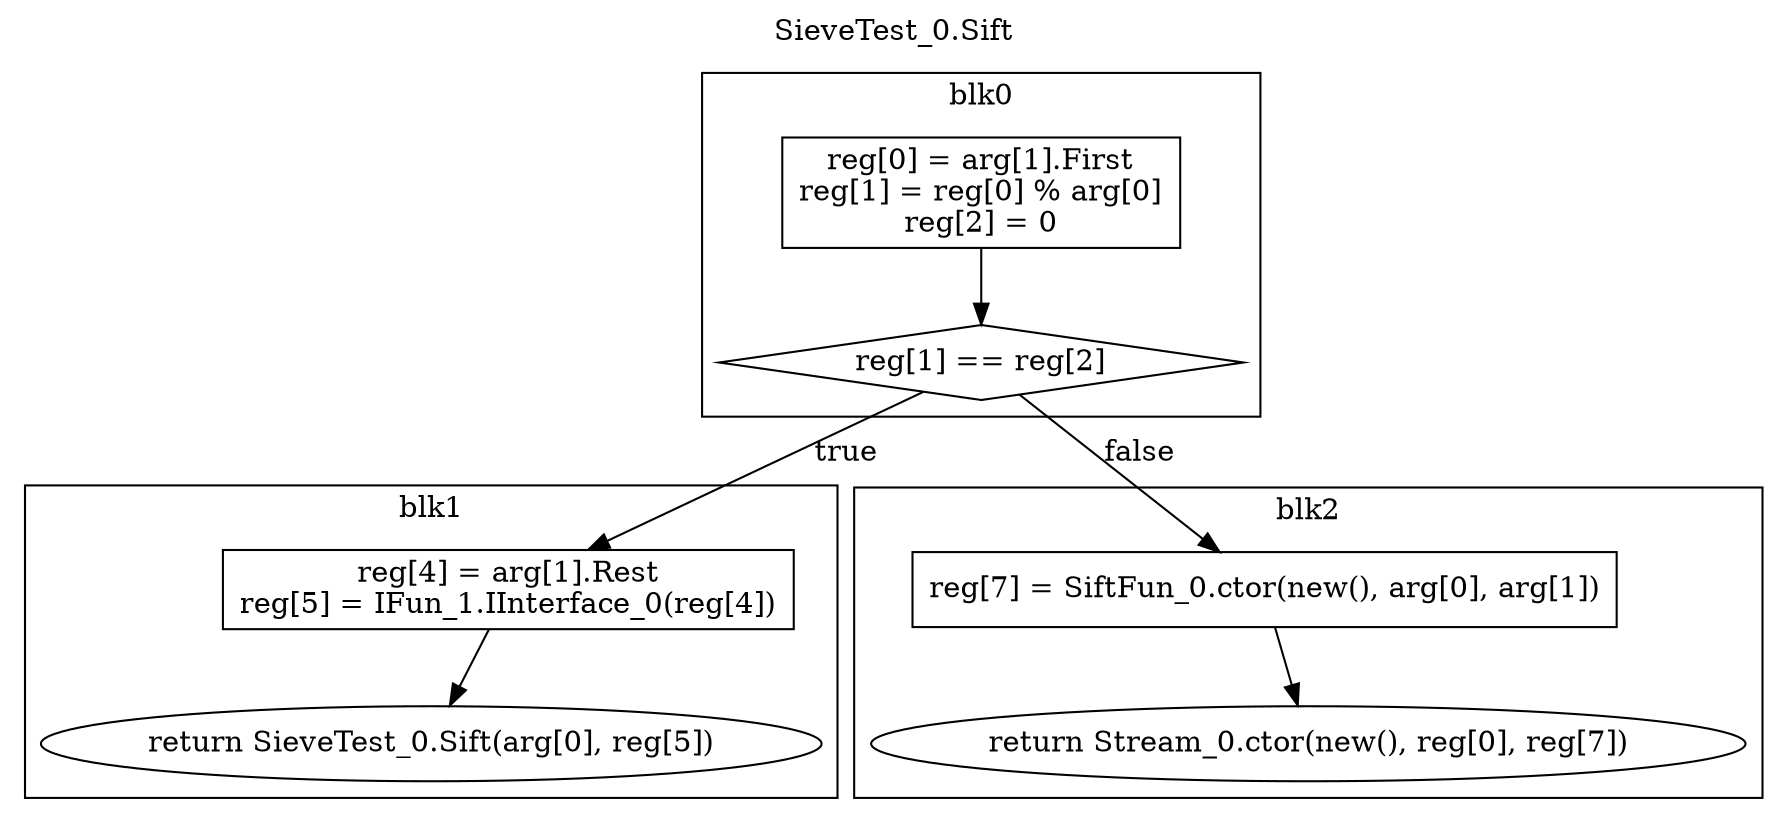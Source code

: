 digraph {
  rankdir=TB;
  b0_l0 -> b0_cond
  b0_cond [label="reg[1] == reg[2]", shape=diamond]
  b0_cond -> b1_l0 [label="true"]
  b0_cond -> b2_l0 [label="false"]
  b0_l0 [label="reg[0] = arg[1].First\nreg[1] = reg[0] % arg[0]\nreg[2] = 0\n", shape=box]
  subgraph cluster_b0 {
    label = "blk0";
    b0_l0;
    b0_cond;
  }
  b1_l0 -> b1_ret
  b1_l0 [label="reg[4] = arg[1].Rest\nreg[5] = IFun_1.IInterface_0(reg[4])\n", shape=box]
  b1_ret [label="return SieveTest_0.Sift(arg[0], reg[5])"]
  subgraph cluster_b1 {
    label = "blk1";
    b1_l0;
    b1_ret;
  }
  b2_l0 -> b2_ret
  b2_l0 [label="reg[7] = SiftFun_0.ctor(new(), arg[0], arg[1])\n", shape=box]
  b2_ret [label="return Stream_0.ctor(new(), reg[0], reg[7])"]
  subgraph cluster_b2 {
    label = "blk2";
    b2_l0;
    b2_ret;
  }
  labelloc="t"
  label="SieveTest_0.Sift"
}